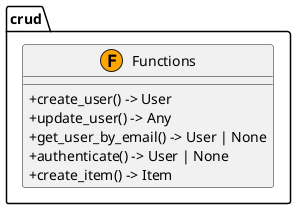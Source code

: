 @startuml
skinparam classAttributeIconSize 0

package "crud" {
  class Functions <<(F,orange)>> {
    +create_user() -> User
    +update_user() -> Any
    +get_user_by_email() -> User | None
    +authenticate() -> User | None
    +create_item() -> Item
  }
}

' Relationships
@enduml